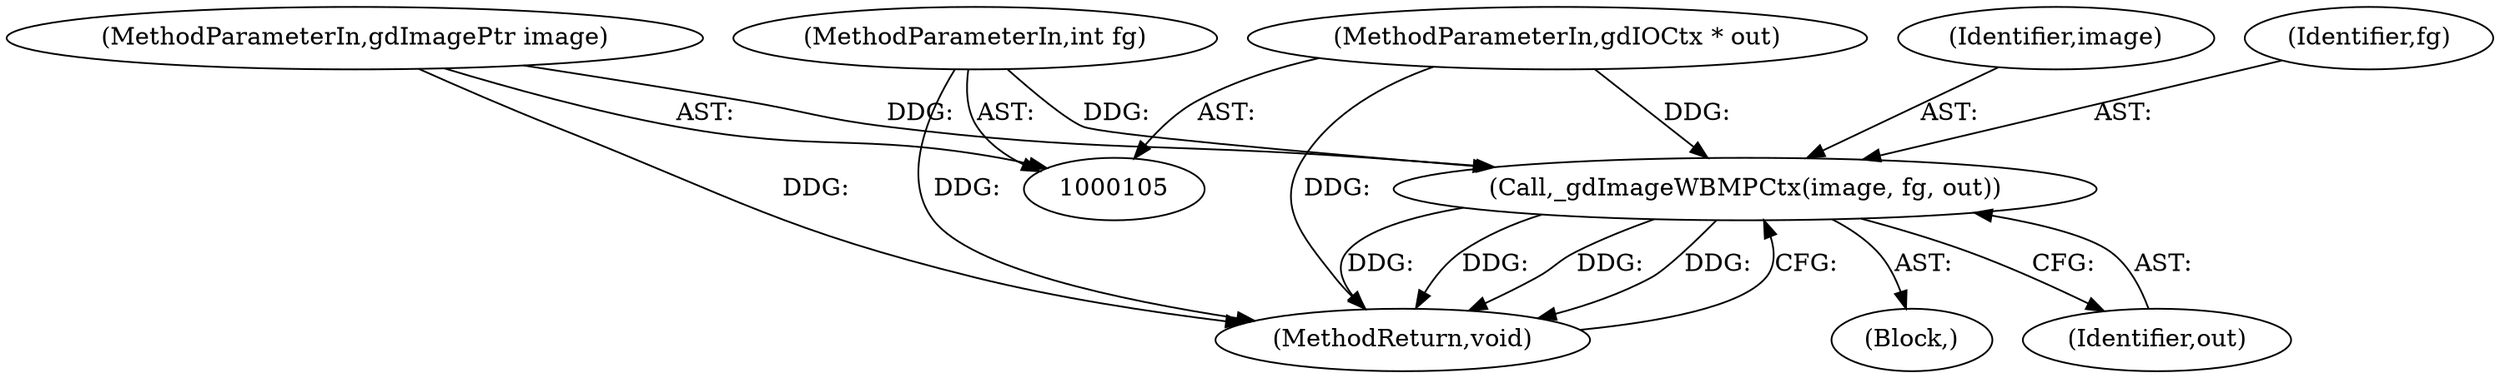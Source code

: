 digraph "0_php-src_089f7c0bc28d399b0420aa6ef058e4c1c120b2ae_3@pointer" {
"1000110" [label="(Call,_gdImageWBMPCtx(image, fg, out))"];
"1000106" [label="(MethodParameterIn,gdImagePtr image)"];
"1000107" [label="(MethodParameterIn,int fg)"];
"1000108" [label="(MethodParameterIn,gdIOCtx * out)"];
"1000110" [label="(Call,_gdImageWBMPCtx(image, fg, out))"];
"1000107" [label="(MethodParameterIn,int fg)"];
"1000111" [label="(Identifier,image)"];
"1000109" [label="(Block,)"];
"1000108" [label="(MethodParameterIn,gdIOCtx * out)"];
"1000113" [label="(Identifier,out)"];
"1000106" [label="(MethodParameterIn,gdImagePtr image)"];
"1000112" [label="(Identifier,fg)"];
"1000114" [label="(MethodReturn,void)"];
"1000110" -> "1000109"  [label="AST: "];
"1000110" -> "1000113"  [label="CFG: "];
"1000111" -> "1000110"  [label="AST: "];
"1000112" -> "1000110"  [label="AST: "];
"1000113" -> "1000110"  [label="AST: "];
"1000114" -> "1000110"  [label="CFG: "];
"1000110" -> "1000114"  [label="DDG: "];
"1000110" -> "1000114"  [label="DDG: "];
"1000110" -> "1000114"  [label="DDG: "];
"1000110" -> "1000114"  [label="DDG: "];
"1000106" -> "1000110"  [label="DDG: "];
"1000107" -> "1000110"  [label="DDG: "];
"1000108" -> "1000110"  [label="DDG: "];
"1000106" -> "1000105"  [label="AST: "];
"1000106" -> "1000114"  [label="DDG: "];
"1000107" -> "1000105"  [label="AST: "];
"1000107" -> "1000114"  [label="DDG: "];
"1000108" -> "1000105"  [label="AST: "];
"1000108" -> "1000114"  [label="DDG: "];
}
